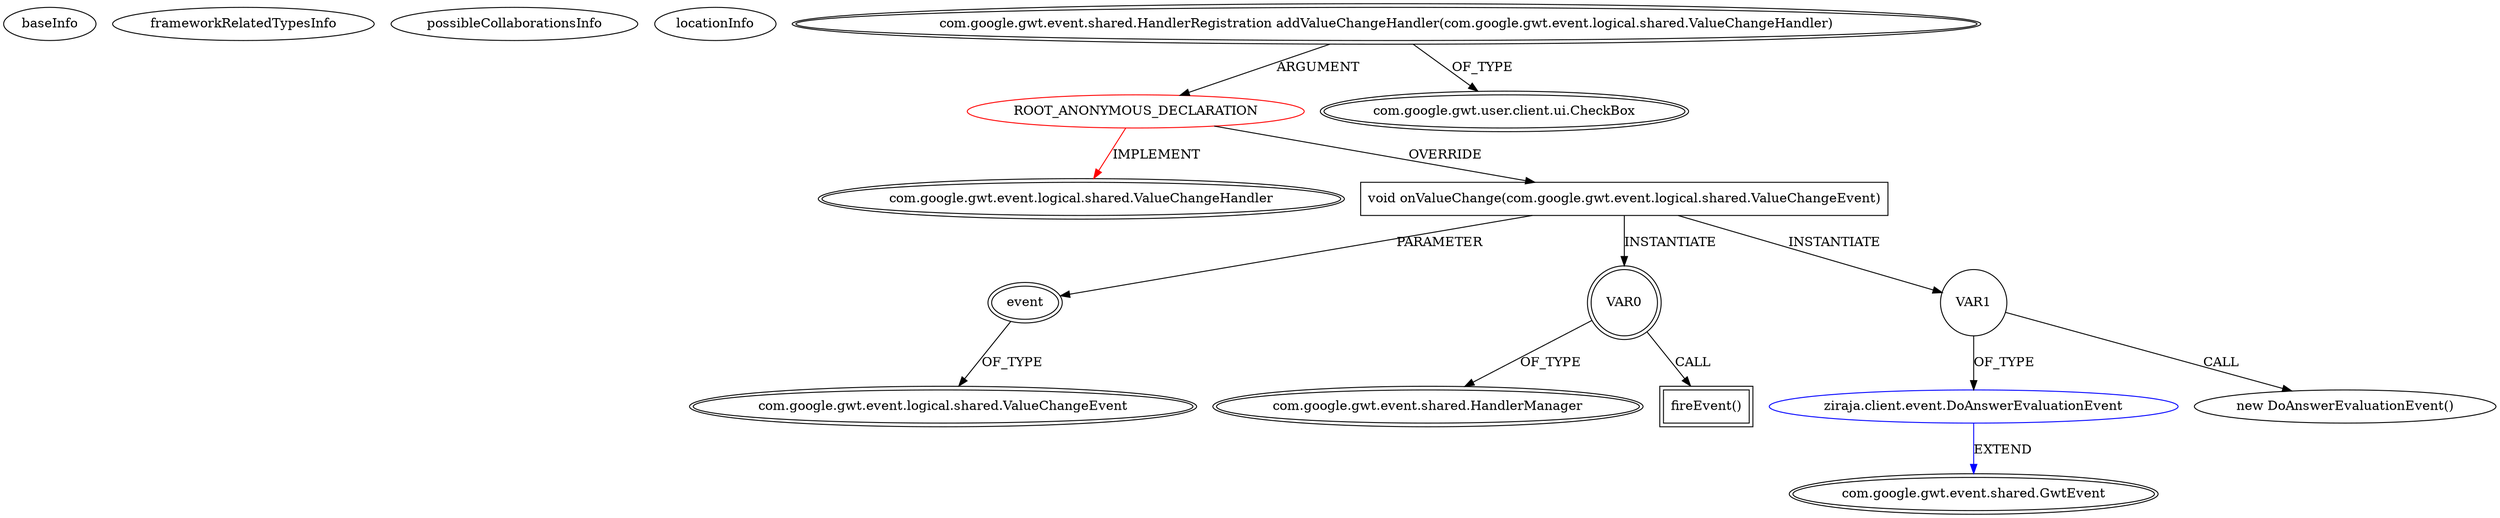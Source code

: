 digraph {
baseInfo[graphId=435,category="extension_graph",isAnonymous=true,possibleRelation=true]
frameworkRelatedTypesInfo[0="com.google.gwt.event.logical.shared.ValueChangeHandler"]
possibleCollaborationsInfo[0="435~OVERRIDING_METHOD_DECLARATION-INSTANTIATION-~com.google.gwt.event.logical.shared.ValueChangeHandler ~com.google.gwt.event.shared.GwtEvent ~true~false"]
locationInfo[projectName="Tok-Ziraja222",filePath="/Tok-Ziraja222/Ziraja222-master/src/ziraja/client/widgets/AnswerGrid.java",contextSignature="void createCheckBoxes(ziraja.shared.Letter,int)",graphId="435"]
0[label="ROOT_ANONYMOUS_DECLARATION",vertexType="ROOT_ANONYMOUS_DECLARATION",isFrameworkType=false,color=red]
1[label="com.google.gwt.event.logical.shared.ValueChangeHandler",vertexType="FRAMEWORK_INTERFACE_TYPE",isFrameworkType=true,peripheries=2]
2[label="com.google.gwt.event.shared.HandlerRegistration addValueChangeHandler(com.google.gwt.event.logical.shared.ValueChangeHandler)",vertexType="OUTSIDE_CALL",isFrameworkType=true,peripheries=2]
3[label="com.google.gwt.user.client.ui.CheckBox",vertexType="FRAMEWORK_CLASS_TYPE",isFrameworkType=true,peripheries=2]
4[label="void onValueChange(com.google.gwt.event.logical.shared.ValueChangeEvent)",vertexType="OVERRIDING_METHOD_DECLARATION",isFrameworkType=false,shape=box]
5[label="event",vertexType="PARAMETER_DECLARATION",isFrameworkType=true,peripheries=2]
6[label="com.google.gwt.event.logical.shared.ValueChangeEvent",vertexType="FRAMEWORK_CLASS_TYPE",isFrameworkType=true,peripheries=2]
7[label="VAR0",vertexType="VARIABLE_EXPRESION",isFrameworkType=true,peripheries=2,shape=circle]
9[label="com.google.gwt.event.shared.HandlerManager",vertexType="FRAMEWORK_CLASS_TYPE",isFrameworkType=true,peripheries=2]
8[label="fireEvent()",vertexType="INSIDE_CALL",isFrameworkType=true,peripheries=2,shape=box]
11[label="VAR1",vertexType="VARIABLE_EXPRESION",isFrameworkType=false,shape=circle]
12[label="ziraja.client.event.DoAnswerEvaluationEvent",vertexType="REFERENCE_CLIENT_CLASS_DECLARATION",isFrameworkType=false,color=blue]
13[label="com.google.gwt.event.shared.GwtEvent",vertexType="FRAMEWORK_CLASS_TYPE",isFrameworkType=true,peripheries=2]
10[label="new DoAnswerEvaluationEvent()",vertexType="CONSTRUCTOR_CALL",isFrameworkType=false]
0->1[label="IMPLEMENT",color=red]
2->0[label="ARGUMENT"]
2->3[label="OF_TYPE"]
0->4[label="OVERRIDE"]
5->6[label="OF_TYPE"]
4->5[label="PARAMETER"]
4->7[label="INSTANTIATE"]
7->9[label="OF_TYPE"]
7->8[label="CALL"]
4->11[label="INSTANTIATE"]
12->13[label="EXTEND",color=blue]
11->12[label="OF_TYPE"]
11->10[label="CALL"]
}
